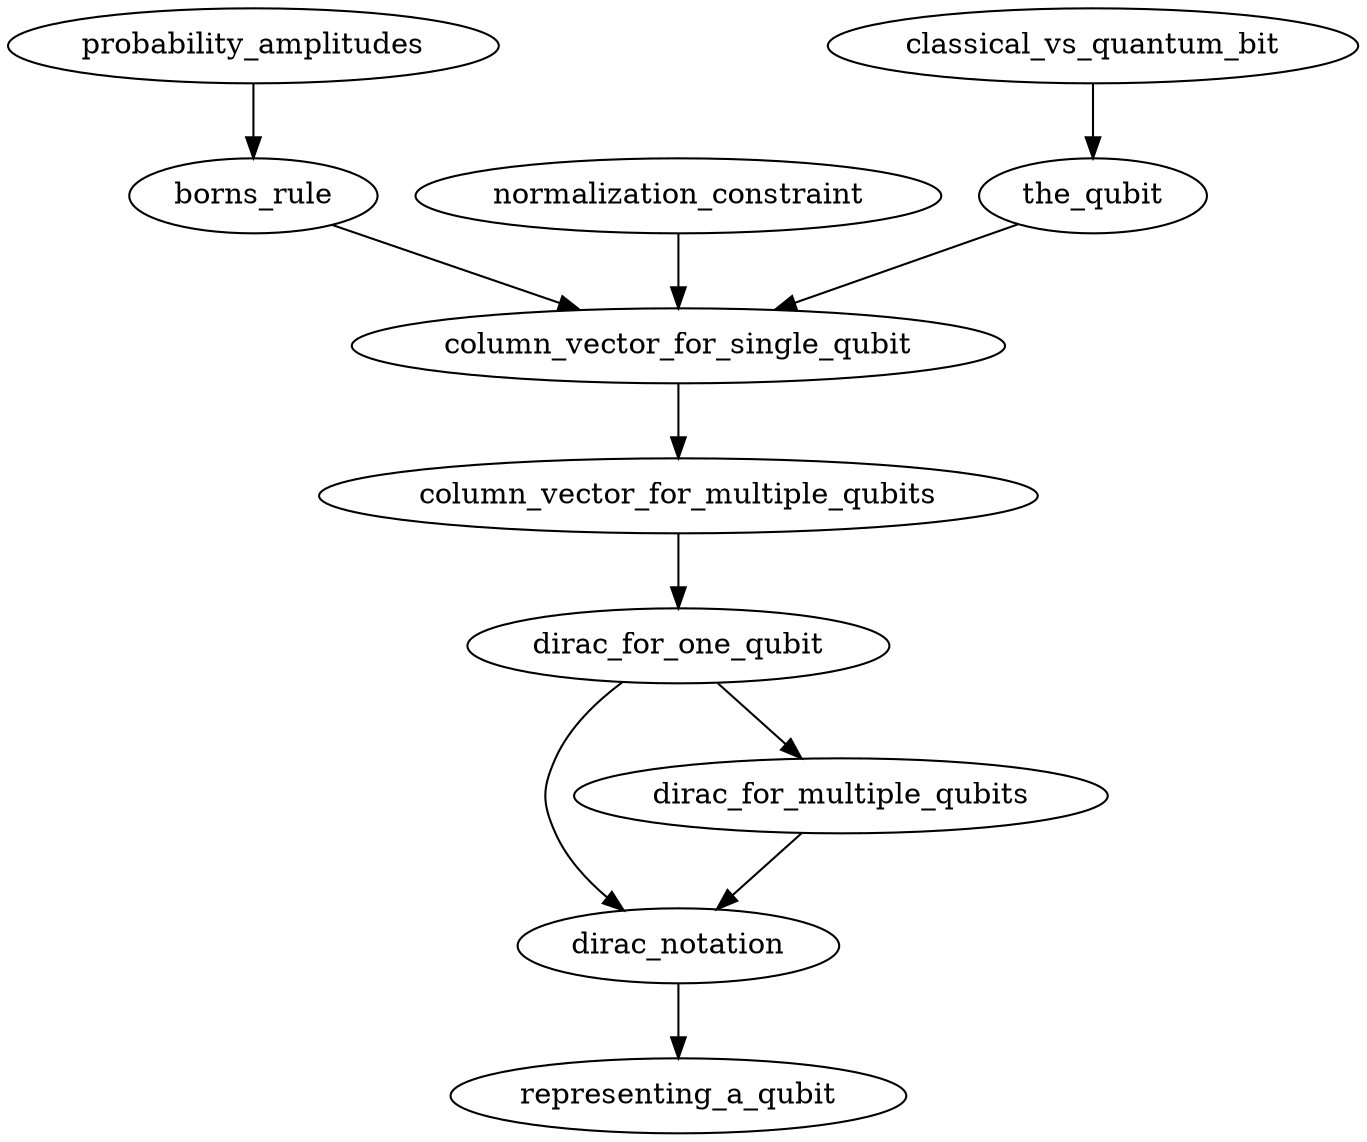 /*
To compile into a png:
dot -Tpng graph.gv -o graph.png
*/


digraph 
{
	"dirac_notation" -> "representing_a_qubit";
	"dirac_for_multiple_qubits" -> "dirac_notation";
	"dirac_for_one_qubit" -> {"dirac_for_multiple_qubits" "dirac_notation"};
	"column_vector_for_multiple_qubits" -> "dirac_for_one_qubit";
	"column_vector_for_single_qubit" -> "column_vector_for_multiple_qubits";
	"borns_rule" -> "column_vector_for_single_qubit";
	"normalization_constraint" -> "column_vector_for_single_qubit";
	"the_qubit" -> "column_vector_for_single_qubit";
	"probability_amplitudes" -> "borns_rule";
	"classical_vs_quantum_bit" -> "the_qubit";
}
